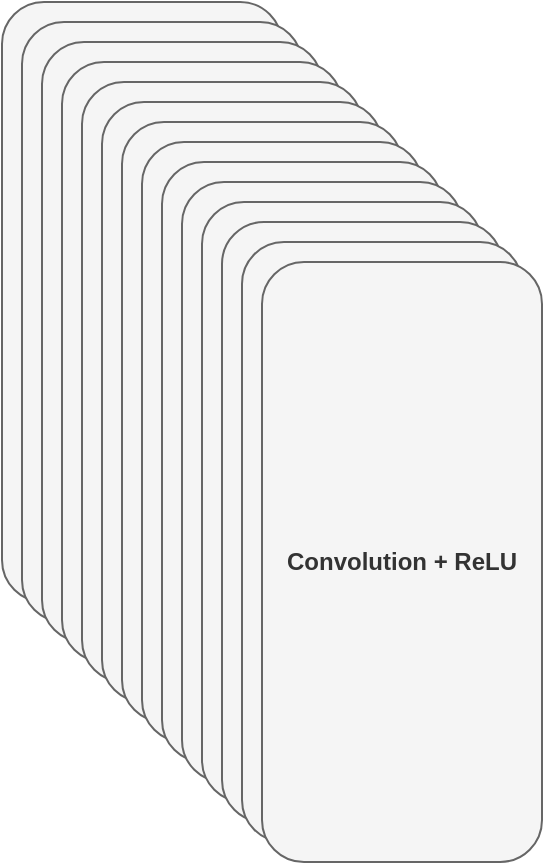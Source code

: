 <mxfile version="14.6.13" type="device"><diagram id="njOzPp43gT_EWkTrAlwt" name="Page-1"><mxGraphModel dx="1422" dy="763" grid="0" gridSize="10" guides="1" tooltips="1" connect="1" arrows="1" fold="1" page="1" pageScale="1" pageWidth="850" pageHeight="1100" math="0" shadow="0"><root><mxCell id="0"/><mxCell id="1" parent="0"/><mxCell id="bBhTFM0BOmquG-ohz8Mh-156" value="" style="group" parent="1" vertex="1" connectable="0"><mxGeometry x="255" y="125" width="270" height="430" as="geometry"/></mxCell><mxCell id="bBhTFM0BOmquG-ohz8Mh-157" value="Convolution + ReLU" style="rounded=1;whiteSpace=wrap;html=1;fillColor=#f5f5f5;strokeColor=#666666;fontColor=#333333;" parent="bBhTFM0BOmquG-ohz8Mh-156" vertex="1"><mxGeometry width="140" height="300" as="geometry"/></mxCell><mxCell id="bBhTFM0BOmquG-ohz8Mh-158" value="Convolution + ReLU" style="rounded=1;whiteSpace=wrap;html=1;fillColor=#f5f5f5;strokeColor=#666666;fontColor=#333333;" parent="bBhTFM0BOmquG-ohz8Mh-156" vertex="1"><mxGeometry x="10" y="10" width="140" height="300" as="geometry"/></mxCell><mxCell id="bBhTFM0BOmquG-ohz8Mh-159" value="Convolution + ReLU" style="rounded=1;whiteSpace=wrap;html=1;fillColor=#f5f5f5;strokeColor=#666666;fontColor=#333333;" parent="bBhTFM0BOmquG-ohz8Mh-156" vertex="1"><mxGeometry x="20" y="20" width="140" height="300" as="geometry"/></mxCell><mxCell id="bBhTFM0BOmquG-ohz8Mh-160" value="Convolution + ReLU" style="rounded=1;whiteSpace=wrap;html=1;fillColor=#f5f5f5;strokeColor=#666666;fontColor=#333333;" parent="bBhTFM0BOmquG-ohz8Mh-156" vertex="1"><mxGeometry x="30" y="30" width="140" height="300" as="geometry"/></mxCell><mxCell id="bBhTFM0BOmquG-ohz8Mh-161" value="Convolution + ReLU" style="rounded=1;whiteSpace=wrap;html=1;fillColor=#f5f5f5;strokeColor=#666666;fontColor=#333333;" parent="bBhTFM0BOmquG-ohz8Mh-156" vertex="1"><mxGeometry x="40" y="40" width="140" height="300" as="geometry"/></mxCell><mxCell id="bBhTFM0BOmquG-ohz8Mh-162" value="Convolution + ReLU" style="rounded=1;whiteSpace=wrap;html=1;fillColor=#f5f5f5;strokeColor=#666666;fontColor=#333333;" parent="bBhTFM0BOmquG-ohz8Mh-156" vertex="1"><mxGeometry x="50" y="50" width="140" height="300" as="geometry"/></mxCell><mxCell id="bBhTFM0BOmquG-ohz8Mh-163" value="Convolution + ReLU" style="rounded=1;whiteSpace=wrap;html=1;fillColor=#f5f5f5;strokeColor=#666666;fontColor=#333333;" parent="bBhTFM0BOmquG-ohz8Mh-156" vertex="1"><mxGeometry x="60" y="60" width="140" height="300" as="geometry"/></mxCell><mxCell id="bBhTFM0BOmquG-ohz8Mh-164" value="Convolution + ReLU" style="rounded=1;whiteSpace=wrap;html=1;fillColor=#f5f5f5;strokeColor=#666666;fontColor=#333333;" parent="bBhTFM0BOmquG-ohz8Mh-156" vertex="1"><mxGeometry x="70" y="70" width="140" height="300" as="geometry"/></mxCell><mxCell id="bBhTFM0BOmquG-ohz8Mh-165" value="Convolution + ReLU" style="rounded=1;whiteSpace=wrap;html=1;fillColor=#f5f5f5;strokeColor=#666666;fontColor=#333333;" parent="bBhTFM0BOmquG-ohz8Mh-156" vertex="1"><mxGeometry x="80" y="80" width="140" height="300" as="geometry"/></mxCell><mxCell id="bBhTFM0BOmquG-ohz8Mh-166" value="Convolution + ReLU" style="rounded=1;whiteSpace=wrap;html=1;fillColor=#f5f5f5;strokeColor=#666666;fontColor=#333333;" parent="bBhTFM0BOmquG-ohz8Mh-156" vertex="1"><mxGeometry x="90" y="90" width="140" height="300" as="geometry"/></mxCell><mxCell id="bBhTFM0BOmquG-ohz8Mh-167" value="Convolution + ReLU" style="rounded=1;whiteSpace=wrap;html=1;fillColor=#f5f5f5;strokeColor=#666666;fontColor=#333333;" parent="bBhTFM0BOmquG-ohz8Mh-156" vertex="1"><mxGeometry x="100" y="100" width="140" height="300" as="geometry"/></mxCell><mxCell id="bBhTFM0BOmquG-ohz8Mh-168" value="Convolution + ReLU" style="rounded=1;whiteSpace=wrap;html=1;fillColor=#f5f5f5;strokeColor=#666666;fontColor=#333333;" parent="bBhTFM0BOmquG-ohz8Mh-156" vertex="1"><mxGeometry x="110" y="110" width="140" height="300" as="geometry"/></mxCell><mxCell id="bBhTFM0BOmquG-ohz8Mh-169" value="Convolution + ReLU" style="rounded=1;whiteSpace=wrap;html=1;fillColor=#f5f5f5;strokeColor=#666666;fontColor=#333333;" parent="bBhTFM0BOmquG-ohz8Mh-156" vertex="1"><mxGeometry x="120" y="120" width="140" height="300" as="geometry"/></mxCell><mxCell id="bBhTFM0BOmquG-ohz8Mh-170" value="&lt;b&gt;Convolution + ReLU&lt;/b&gt;" style="rounded=1;whiteSpace=wrap;html=1;fillColor=#f5f5f5;strokeColor=#666666;fontColor=#333333;" parent="bBhTFM0BOmquG-ohz8Mh-156" vertex="1"><mxGeometry x="130" y="130" width="140" height="300" as="geometry"/></mxCell></root></mxGraphModel></diagram></mxfile>